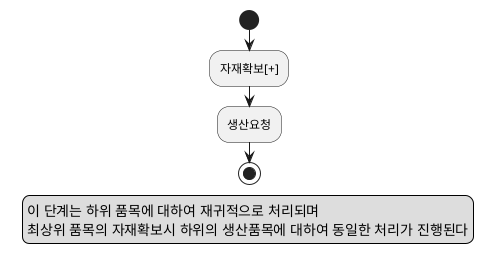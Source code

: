 @startuml
|생산|
start
:자재확보[+];
:생산요청;

stop
legend bottom
  이 단계는 하위 품목에 대하여 재귀적으로 처리되며
  최상위 품목의 자재확보시 하위의 생산품목에 대하여 동일한 처리가 진행된다
endlegend
@enduml
